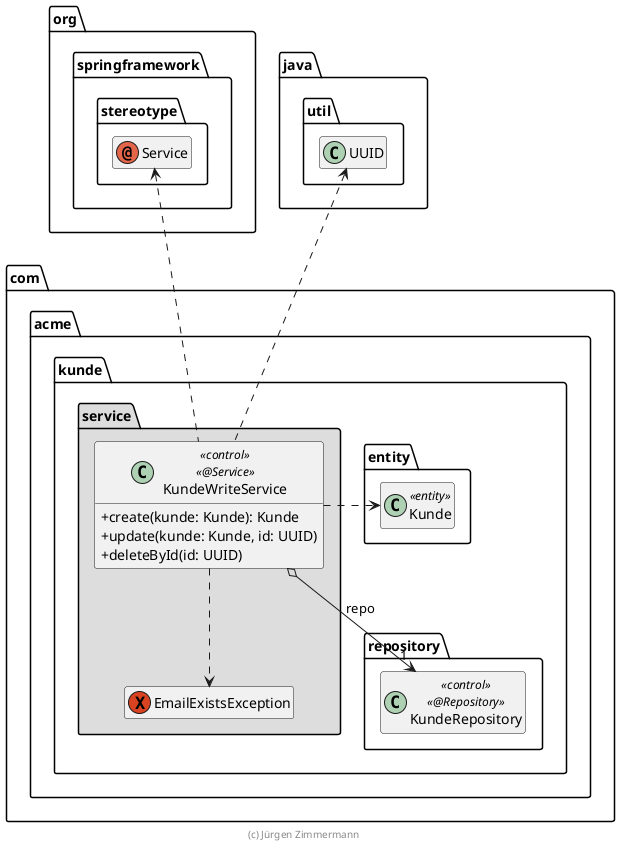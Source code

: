 ' Copyright (C) 2019 - present Juergen Zimmermann, Hochschule Karlsruhe
'
' This program is free software: you can redistribute it and/or modify
' it under the terms of the GNU General Public License as published by
' the Free Software Foundation, either version 3 of the License, or
' (at your option) any later version.
'
' This program is distributed in the hope that it will be useful,
' but WITHOUT ANY WARRANTY; without even the implied warranty of
' MERCHANTABILITY or FITNESS FOR A PARTICULAR PURPOSE.  See the
' GNU General Public License for more details.
'
' You should have received a copy of the GNU General Public License
' along with this program.  If not, see <https://www.gnu.org/licenses/>.
@startuml KundeWriteService

skinparam classAttributeIconSize 0

package org.springframework.stereotype {
    annotation Service
}

package java.util {
    class UUID
}

package com.acme.kunde {
    package entity {
        class Kunde << entity >>
    }

    package repository {
        class KundeRepository << control >> << @Repository >>
    }

    package service #DDDDDD {
        ' TODO Gradle: "exception" wird erst AsciiDoctor_plugin 5.x unterstuetzt
        exception EmailExistsException

        class KundeWriteService << control >> << @Service >> {
            + create(kunde: Kunde): Kunde
            + update(kunde: Kunde, id: UUID)
            + deleteById(id: UUID)
        }

        KundeWriteService o--> "1" KundeRepository : repo

        KundeWriteService .right.> Kunde
        KundeWriteService .up.> Service
        KundeWriteService .up.> UUID

        KundeWriteService ..> EmailExistsException
    }
}

hide empty members

footer (c) Jürgen Zimmermann

@enduml
